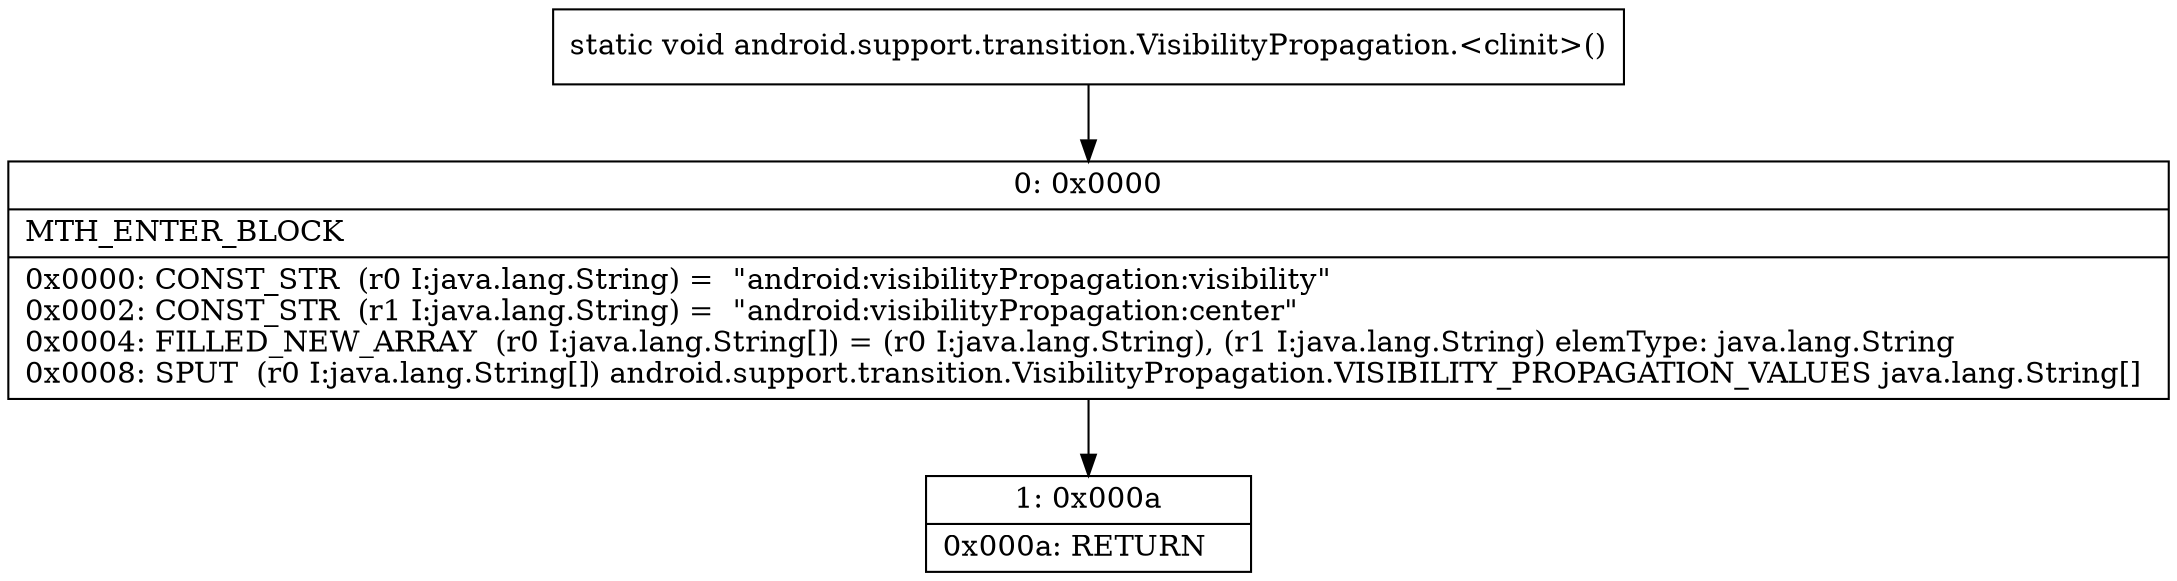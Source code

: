 digraph "CFG forandroid.support.transition.VisibilityPropagation.\<clinit\>()V" {
Node_0 [shape=record,label="{0\:\ 0x0000|MTH_ENTER_BLOCK\l|0x0000: CONST_STR  (r0 I:java.lang.String) =  \"android:visibilityPropagation:visibility\" \l0x0002: CONST_STR  (r1 I:java.lang.String) =  \"android:visibilityPropagation:center\" \l0x0004: FILLED_NEW_ARRAY  (r0 I:java.lang.String[]) = (r0 I:java.lang.String), (r1 I:java.lang.String) elemType: java.lang.String \l0x0008: SPUT  (r0 I:java.lang.String[]) android.support.transition.VisibilityPropagation.VISIBILITY_PROPAGATION_VALUES java.lang.String[] \l}"];
Node_1 [shape=record,label="{1\:\ 0x000a|0x000a: RETURN   \l}"];
MethodNode[shape=record,label="{static void android.support.transition.VisibilityPropagation.\<clinit\>() }"];
MethodNode -> Node_0;
Node_0 -> Node_1;
}

